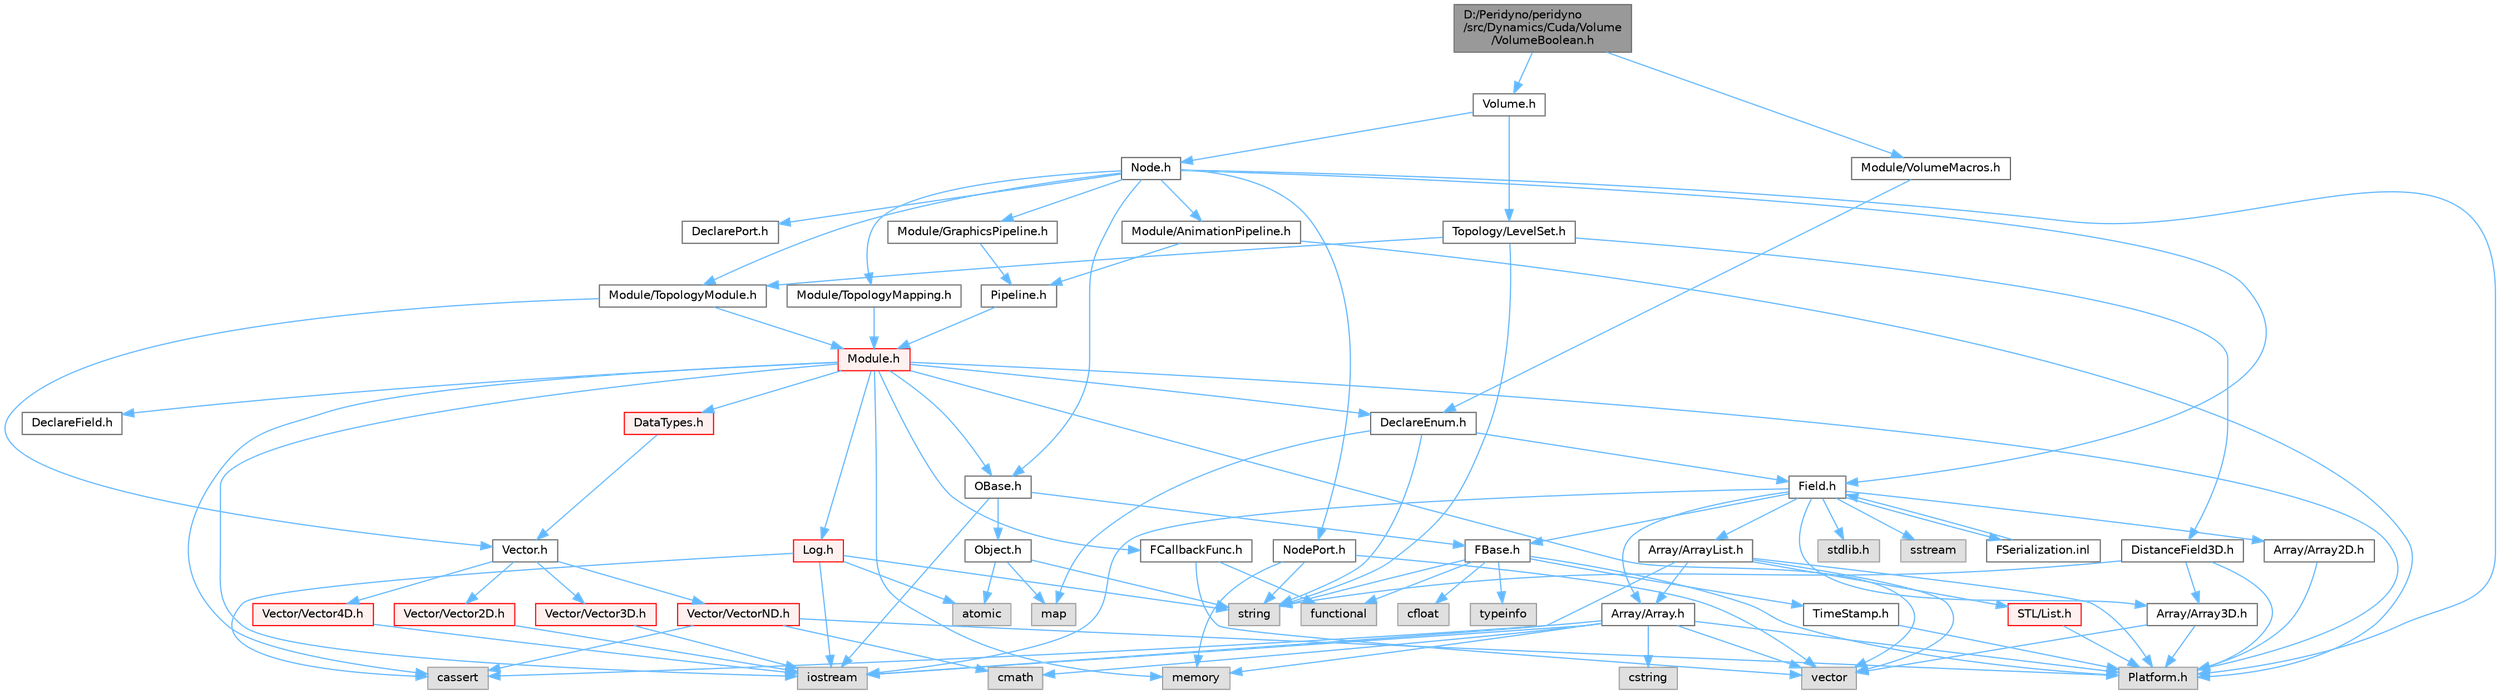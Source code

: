 digraph "D:/Peridyno/peridyno/src/Dynamics/Cuda/Volume/VolumeBoolean.h"
{
 // LATEX_PDF_SIZE
  bgcolor="transparent";
  edge [fontname=Helvetica,fontsize=10,labelfontname=Helvetica,labelfontsize=10];
  node [fontname=Helvetica,fontsize=10,shape=box,height=0.2,width=0.4];
  Node1 [id="Node000001",label="D:/Peridyno/peridyno\l/src/Dynamics/Cuda/Volume\l/VolumeBoolean.h",height=0.2,width=0.4,color="gray40", fillcolor="grey60", style="filled", fontcolor="black",tooltip=" "];
  Node1 -> Node2 [id="edge1_Node000001_Node000002",color="steelblue1",style="solid",tooltip=" "];
  Node2 [id="Node000002",label="Volume.h",height=0.2,width=0.4,color="grey40", fillcolor="white", style="filled",URL="$_volume_8h.html",tooltip=" "];
  Node2 -> Node3 [id="edge2_Node000002_Node000003",color="steelblue1",style="solid",tooltip=" "];
  Node3 [id="Node000003",label="Node.h",height=0.2,width=0.4,color="grey40", fillcolor="white", style="filled",URL="$_node_8h.html",tooltip=" "];
  Node3 -> Node4 [id="edge3_Node000003_Node000004",color="steelblue1",style="solid",tooltip=" "];
  Node4 [id="Node000004",label="OBase.h",height=0.2,width=0.4,color="grey40", fillcolor="white", style="filled",URL="$_o_base_8h.html",tooltip=" "];
  Node4 -> Node5 [id="edge4_Node000004_Node000005",color="steelblue1",style="solid",tooltip=" "];
  Node5 [id="Node000005",label="iostream",height=0.2,width=0.4,color="grey60", fillcolor="#E0E0E0", style="filled",tooltip=" "];
  Node4 -> Node6 [id="edge5_Node000004_Node000006",color="steelblue1",style="solid",tooltip=" "];
  Node6 [id="Node000006",label="FBase.h",height=0.2,width=0.4,color="grey40", fillcolor="white", style="filled",URL="$_f_base_8h.html",tooltip=" "];
  Node6 -> Node7 [id="edge6_Node000006_Node000007",color="steelblue1",style="solid",tooltip=" "];
  Node7 [id="Node000007",label="Platform.h",height=0.2,width=0.4,color="grey60", fillcolor="#E0E0E0", style="filled",tooltip=" "];
  Node6 -> Node8 [id="edge7_Node000006_Node000008",color="steelblue1",style="solid",tooltip=" "];
  Node8 [id="Node000008",label="TimeStamp.h",height=0.2,width=0.4,color="grey40", fillcolor="white", style="filled",URL="$_time_stamp_8h.html",tooltip=" "];
  Node8 -> Node7 [id="edge8_Node000008_Node000007",color="steelblue1",style="solid",tooltip=" "];
  Node6 -> Node9 [id="edge9_Node000006_Node000009",color="steelblue1",style="solid",tooltip=" "];
  Node9 [id="Node000009",label="typeinfo",height=0.2,width=0.4,color="grey60", fillcolor="#E0E0E0", style="filled",tooltip=" "];
  Node6 -> Node10 [id="edge10_Node000006_Node000010",color="steelblue1",style="solid",tooltip=" "];
  Node10 [id="Node000010",label="string",height=0.2,width=0.4,color="grey60", fillcolor="#E0E0E0", style="filled",tooltip=" "];
  Node6 -> Node11 [id="edge11_Node000006_Node000011",color="steelblue1",style="solid",tooltip=" "];
  Node11 [id="Node000011",label="functional",height=0.2,width=0.4,color="grey60", fillcolor="#E0E0E0", style="filled",tooltip=" "];
  Node6 -> Node12 [id="edge12_Node000006_Node000012",color="steelblue1",style="solid",tooltip=" "];
  Node12 [id="Node000012",label="cfloat",height=0.2,width=0.4,color="grey60", fillcolor="#E0E0E0", style="filled",tooltip=" "];
  Node4 -> Node13 [id="edge13_Node000004_Node000013",color="steelblue1",style="solid",tooltip=" "];
  Node13 [id="Node000013",label="Object.h",height=0.2,width=0.4,color="grey40", fillcolor="white", style="filled",URL="$_object_8h.html",tooltip=" "];
  Node13 -> Node10 [id="edge14_Node000013_Node000010",color="steelblue1",style="solid",tooltip=" "];
  Node13 -> Node14 [id="edge15_Node000013_Node000014",color="steelblue1",style="solid",tooltip=" "];
  Node14 [id="Node000014",label="atomic",height=0.2,width=0.4,color="grey60", fillcolor="#E0E0E0", style="filled",tooltip=" "];
  Node13 -> Node15 [id="edge16_Node000013_Node000015",color="steelblue1",style="solid",tooltip=" "];
  Node15 [id="Node000015",label="map",height=0.2,width=0.4,color="grey60", fillcolor="#E0E0E0", style="filled",tooltip=" "];
  Node3 -> Node16 [id="edge17_Node000003_Node000016",color="steelblue1",style="solid",tooltip=" "];
  Node16 [id="Node000016",label="Field.h",height=0.2,width=0.4,color="grey40", fillcolor="white", style="filled",URL="$_field_8h.html",tooltip=" "];
  Node16 -> Node5 [id="edge18_Node000016_Node000005",color="steelblue1",style="solid",tooltip=" "];
  Node16 -> Node17 [id="edge19_Node000016_Node000017",color="steelblue1",style="solid",tooltip=" "];
  Node17 [id="Node000017",label="stdlib.h",height=0.2,width=0.4,color="grey60", fillcolor="#E0E0E0", style="filled",tooltip=" "];
  Node16 -> Node18 [id="edge20_Node000016_Node000018",color="steelblue1",style="solid",tooltip=" "];
  Node18 [id="Node000018",label="sstream",height=0.2,width=0.4,color="grey60", fillcolor="#E0E0E0", style="filled",tooltip=" "];
  Node16 -> Node6 [id="edge21_Node000016_Node000006",color="steelblue1",style="solid",tooltip=" "];
  Node16 -> Node19 [id="edge22_Node000016_Node000019",color="steelblue1",style="solid",tooltip=" "];
  Node19 [id="Node000019",label="Array/Array.h",height=0.2,width=0.4,color="grey40", fillcolor="white", style="filled",URL="$_array_8h.html",tooltip=" "];
  Node19 -> Node7 [id="edge23_Node000019_Node000007",color="steelblue1",style="solid",tooltip=" "];
  Node19 -> Node20 [id="edge24_Node000019_Node000020",color="steelblue1",style="solid",tooltip=" "];
  Node20 [id="Node000020",label="cassert",height=0.2,width=0.4,color="grey60", fillcolor="#E0E0E0", style="filled",tooltip=" "];
  Node19 -> Node21 [id="edge25_Node000019_Node000021",color="steelblue1",style="solid",tooltip=" "];
  Node21 [id="Node000021",label="vector",height=0.2,width=0.4,color="grey60", fillcolor="#E0E0E0", style="filled",tooltip=" "];
  Node19 -> Node5 [id="edge26_Node000019_Node000005",color="steelblue1",style="solid",tooltip=" "];
  Node19 -> Node22 [id="edge27_Node000019_Node000022",color="steelblue1",style="solid",tooltip=" "];
  Node22 [id="Node000022",label="cstring",height=0.2,width=0.4,color="grey60", fillcolor="#E0E0E0", style="filled",tooltip=" "];
  Node19 -> Node23 [id="edge28_Node000019_Node000023",color="steelblue1",style="solid",tooltip=" "];
  Node23 [id="Node000023",label="memory",height=0.2,width=0.4,color="grey60", fillcolor="#E0E0E0", style="filled",tooltip=" "];
  Node19 -> Node24 [id="edge29_Node000019_Node000024",color="steelblue1",style="solid",tooltip=" "];
  Node24 [id="Node000024",label="cmath",height=0.2,width=0.4,color="grey60", fillcolor="#E0E0E0", style="filled",tooltip=" "];
  Node16 -> Node25 [id="edge30_Node000016_Node000025",color="steelblue1",style="solid",tooltip=" "];
  Node25 [id="Node000025",label="Array/Array2D.h",height=0.2,width=0.4,color="grey40", fillcolor="white", style="filled",URL="$_array2_d_8h.html",tooltip=" "];
  Node25 -> Node7 [id="edge31_Node000025_Node000007",color="steelblue1",style="solid",tooltip=" "];
  Node16 -> Node26 [id="edge32_Node000016_Node000026",color="steelblue1",style="solid",tooltip=" "];
  Node26 [id="Node000026",label="Array/Array3D.h",height=0.2,width=0.4,color="grey40", fillcolor="white", style="filled",URL="$_array3_d_8h.html",tooltip=" "];
  Node26 -> Node7 [id="edge33_Node000026_Node000007",color="steelblue1",style="solid",tooltip=" "];
  Node26 -> Node21 [id="edge34_Node000026_Node000021",color="steelblue1",style="solid",tooltip=" "];
  Node16 -> Node27 [id="edge35_Node000016_Node000027",color="steelblue1",style="solid",tooltip=" "];
  Node27 [id="Node000027",label="Array/ArrayList.h",height=0.2,width=0.4,color="grey40", fillcolor="white", style="filled",URL="$_array_list_8h.html",tooltip=" "];
  Node27 -> Node21 [id="edge36_Node000027_Node000021",color="steelblue1",style="solid",tooltip=" "];
  Node27 -> Node5 [id="edge37_Node000027_Node000005",color="steelblue1",style="solid",tooltip=" "];
  Node27 -> Node7 [id="edge38_Node000027_Node000007",color="steelblue1",style="solid",tooltip=" "];
  Node27 -> Node28 [id="edge39_Node000027_Node000028",color="steelblue1",style="solid",tooltip=" "];
  Node28 [id="Node000028",label="STL/List.h",height=0.2,width=0.4,color="red", fillcolor="#FFF0F0", style="filled",URL="$_list_8h.html",tooltip=" "];
  Node28 -> Node7 [id="edge40_Node000028_Node000007",color="steelblue1",style="solid",tooltip=" "];
  Node27 -> Node19 [id="edge41_Node000027_Node000019",color="steelblue1",style="solid",tooltip=" "];
  Node16 -> Node68 [id="edge42_Node000016_Node000068",color="steelblue1",style="solid",tooltip=" "];
  Node68 [id="Node000068",label="FSerialization.inl",height=0.2,width=0.4,color="grey40", fillcolor="white", style="filled",URL="$_f_serialization_8inl.html",tooltip=" "];
  Node68 -> Node16 [id="edge43_Node000068_Node000016",color="steelblue1",style="solid",tooltip=" "];
  Node3 -> Node7 [id="edge44_Node000003_Node000007",color="steelblue1",style="solid",tooltip=" "];
  Node3 -> Node69 [id="edge45_Node000003_Node000069",color="steelblue1",style="solid",tooltip=" "];
  Node69 [id="Node000069",label="DeclarePort.h",height=0.2,width=0.4,color="grey40", fillcolor="white", style="filled",URL="$_declare_port_8h.html",tooltip=" "];
  Node3 -> Node70 [id="edge46_Node000003_Node000070",color="steelblue1",style="solid",tooltip=" "];
  Node70 [id="Node000070",label="NodePort.h",height=0.2,width=0.4,color="grey40", fillcolor="white", style="filled",URL="$_node_port_8h.html",tooltip=" "];
  Node70 -> Node10 [id="edge47_Node000070_Node000010",color="steelblue1",style="solid",tooltip=" "];
  Node70 -> Node21 [id="edge48_Node000070_Node000021",color="steelblue1",style="solid",tooltip=" "];
  Node70 -> Node23 [id="edge49_Node000070_Node000023",color="steelblue1",style="solid",tooltip=" "];
  Node3 -> Node71 [id="edge50_Node000003_Node000071",color="steelblue1",style="solid",tooltip=" "];
  Node71 [id="Node000071",label="Module/TopologyModule.h",height=0.2,width=0.4,color="grey40", fillcolor="white", style="filled",URL="$_topology_module_8h.html",tooltip=" "];
  Node71 -> Node32 [id="edge51_Node000071_Node000032",color="steelblue1",style="solid",tooltip=" "];
  Node32 [id="Node000032",label="Vector.h",height=0.2,width=0.4,color="grey40", fillcolor="white", style="filled",URL="$_vector_8h.html",tooltip=" "];
  Node32 -> Node33 [id="edge52_Node000032_Node000033",color="steelblue1",style="solid",tooltip=" "];
  Node33 [id="Node000033",label="Vector/Vector2D.h",height=0.2,width=0.4,color="red", fillcolor="#FFF0F0", style="filled",URL="$_vector2_d_8h.html",tooltip=" "];
  Node33 -> Node5 [id="edge53_Node000033_Node000005",color="steelblue1",style="solid",tooltip=" "];
  Node32 -> Node39 [id="edge54_Node000032_Node000039",color="steelblue1",style="solid",tooltip=" "];
  Node39 [id="Node000039",label="Vector/Vector3D.h",height=0.2,width=0.4,color="red", fillcolor="#FFF0F0", style="filled",URL="$_vector3_d_8h.html",tooltip=" "];
  Node39 -> Node5 [id="edge55_Node000039_Node000005",color="steelblue1",style="solid",tooltip=" "];
  Node32 -> Node42 [id="edge56_Node000032_Node000042",color="steelblue1",style="solid",tooltip=" "];
  Node42 [id="Node000042",label="Vector/Vector4D.h",height=0.2,width=0.4,color="red", fillcolor="#FFF0F0", style="filled",URL="$_vector4_d_8h.html",tooltip=" "];
  Node42 -> Node5 [id="edge57_Node000042_Node000005",color="steelblue1",style="solid",tooltip=" "];
  Node32 -> Node45 [id="edge58_Node000032_Node000045",color="steelblue1",style="solid",tooltip=" "];
  Node45 [id="Node000045",label="Vector/VectorND.h",height=0.2,width=0.4,color="red", fillcolor="#FFF0F0", style="filled",URL="$_vector_n_d_8h.html",tooltip=" "];
  Node45 -> Node24 [id="edge59_Node000045_Node000024",color="steelblue1",style="solid",tooltip=" "];
  Node45 -> Node20 [id="edge60_Node000045_Node000020",color="steelblue1",style="solid",tooltip=" "];
  Node45 -> Node7 [id="edge61_Node000045_Node000007",color="steelblue1",style="solid",tooltip=" "];
  Node71 -> Node72 [id="edge62_Node000071_Node000072",color="steelblue1",style="solid",tooltip=" "];
  Node72 [id="Node000072",label="Module.h",height=0.2,width=0.4,color="red", fillcolor="#FFF0F0", style="filled",URL="$_module_8h.html",tooltip=" "];
  Node72 -> Node7 [id="edge63_Node000072_Node000007",color="steelblue1",style="solid",tooltip=" "];
  Node72 -> Node23 [id="edge64_Node000072_Node000023",color="steelblue1",style="solid",tooltip=" "];
  Node72 -> Node21 [id="edge65_Node000072_Node000021",color="steelblue1",style="solid",tooltip=" "];
  Node72 -> Node20 [id="edge66_Node000072_Node000020",color="steelblue1",style="solid",tooltip=" "];
  Node72 -> Node5 [id="edge67_Node000072_Node000005",color="steelblue1",style="solid",tooltip=" "];
  Node72 -> Node4 [id="edge68_Node000072_Node000004",color="steelblue1",style="solid",tooltip=" "];
  Node72 -> Node73 [id="edge69_Node000072_Node000073",color="steelblue1",style="solid",tooltip=" "];
  Node73 [id="Node000073",label="Log.h",height=0.2,width=0.4,color="red", fillcolor="#FFF0F0", style="filled",URL="$_log_8h.html",tooltip=" "];
  Node73 -> Node10 [id="edge70_Node000073_Node000010",color="steelblue1",style="solid",tooltip=" "];
  Node73 -> Node5 [id="edge71_Node000073_Node000005",color="steelblue1",style="solid",tooltip=" "];
  Node73 -> Node20 [id="edge72_Node000073_Node000020",color="steelblue1",style="solid",tooltip=" "];
  Node73 -> Node14 [id="edge73_Node000073_Node000014",color="steelblue1",style="solid",tooltip=" "];
  Node72 -> Node82 [id="edge74_Node000072_Node000082",color="steelblue1",style="solid",tooltip=" "];
  Node82 [id="Node000082",label="DataTypes.h",height=0.2,width=0.4,color="red", fillcolor="#FFF0F0", style="filled",URL="$_data_types_8h.html",tooltip=" "];
  Node82 -> Node32 [id="edge75_Node000082_Node000032",color="steelblue1",style="solid",tooltip=" "];
  Node72 -> Node87 [id="edge76_Node000072_Node000087",color="steelblue1",style="solid",tooltip=" "];
  Node87 [id="Node000087",label="DeclareEnum.h",height=0.2,width=0.4,color="grey40", fillcolor="white", style="filled",URL="$_declare_enum_8h.html",tooltip=" "];
  Node87 -> Node15 [id="edge77_Node000087_Node000015",color="steelblue1",style="solid",tooltip=" "];
  Node87 -> Node10 [id="edge78_Node000087_Node000010",color="steelblue1",style="solid",tooltip=" "];
  Node87 -> Node16 [id="edge79_Node000087_Node000016",color="steelblue1",style="solid",tooltip=" "];
  Node72 -> Node88 [id="edge80_Node000072_Node000088",color="steelblue1",style="solid",tooltip=" "];
  Node88 [id="Node000088",label="DeclareField.h",height=0.2,width=0.4,color="grey40", fillcolor="white", style="filled",URL="$_declare_field_8h.html",tooltip=" "];
  Node72 -> Node89 [id="edge81_Node000072_Node000089",color="steelblue1",style="solid",tooltip=" "];
  Node89 [id="Node000089",label="FCallbackFunc.h",height=0.2,width=0.4,color="grey40", fillcolor="white", style="filled",URL="$_f_callback_func_8h.html",tooltip=" "];
  Node89 -> Node21 [id="edge82_Node000089_Node000021",color="steelblue1",style="solid",tooltip=" "];
  Node89 -> Node11 [id="edge83_Node000089_Node000011",color="steelblue1",style="solid",tooltip=" "];
  Node3 -> Node92 [id="edge84_Node000003_Node000092",color="steelblue1",style="solid",tooltip=" "];
  Node92 [id="Node000092",label="Module/TopologyMapping.h",height=0.2,width=0.4,color="grey40", fillcolor="white", style="filled",URL="$_topology_mapping_8h.html",tooltip=" "];
  Node92 -> Node72 [id="edge85_Node000092_Node000072",color="steelblue1",style="solid",tooltip=" "];
  Node3 -> Node93 [id="edge86_Node000003_Node000093",color="steelblue1",style="solid",tooltip=" "];
  Node93 [id="Node000093",label="Module/AnimationPipeline.h",height=0.2,width=0.4,color="grey40", fillcolor="white", style="filled",URL="$_animation_pipeline_8h.html",tooltip=" "];
  Node93 -> Node94 [id="edge87_Node000093_Node000094",color="steelblue1",style="solid",tooltip=" "];
  Node94 [id="Node000094",label="Pipeline.h",height=0.2,width=0.4,color="grey40", fillcolor="white", style="filled",URL="$_pipeline_8h.html",tooltip=" "];
  Node94 -> Node72 [id="edge88_Node000094_Node000072",color="steelblue1",style="solid",tooltip=" "];
  Node93 -> Node7 [id="edge89_Node000093_Node000007",color="steelblue1",style="solid",tooltip=" "];
  Node3 -> Node95 [id="edge90_Node000003_Node000095",color="steelblue1",style="solid",tooltip=" "];
  Node95 [id="Node000095",label="Module/GraphicsPipeline.h",height=0.2,width=0.4,color="grey40", fillcolor="white", style="filled",URL="$_graphics_pipeline_8h.html",tooltip=" "];
  Node95 -> Node94 [id="edge91_Node000095_Node000094",color="steelblue1",style="solid",tooltip=" "];
  Node2 -> Node96 [id="edge92_Node000002_Node000096",color="steelblue1",style="solid",tooltip=" "];
  Node96 [id="Node000096",label="Topology/LevelSet.h",height=0.2,width=0.4,color="grey40", fillcolor="white", style="filled",URL="$_level_set_8h.html",tooltip=" "];
  Node96 -> Node10 [id="edge93_Node000096_Node000010",color="steelblue1",style="solid",tooltip=" "];
  Node96 -> Node71 [id="edge94_Node000096_Node000071",color="steelblue1",style="solid",tooltip=" "];
  Node96 -> Node97 [id="edge95_Node000096_Node000097",color="steelblue1",style="solid",tooltip=" "];
  Node97 [id="Node000097",label="DistanceField3D.h",height=0.2,width=0.4,color="grey40", fillcolor="white", style="filled",URL="$_distance_field3_d_8h.html",tooltip="GPU supported signed distance field."];
  Node97 -> Node10 [id="edge96_Node000097_Node000010",color="steelblue1",style="solid",tooltip=" "];
  Node97 -> Node7 [id="edge97_Node000097_Node000007",color="steelblue1",style="solid",tooltip=" "];
  Node97 -> Node26 [id="edge98_Node000097_Node000026",color="steelblue1",style="solid",tooltip=" "];
  Node1 -> Node98 [id="edge99_Node000001_Node000098",color="steelblue1",style="solid",tooltip=" "];
  Node98 [id="Node000098",label="Module/VolumeMacros.h",height=0.2,width=0.4,color="grey40", fillcolor="white", style="filled",URL="$_volume_macros_8h.html",tooltip=" "];
  Node98 -> Node87 [id="edge100_Node000098_Node000087",color="steelblue1",style="solid",tooltip=" "];
}

